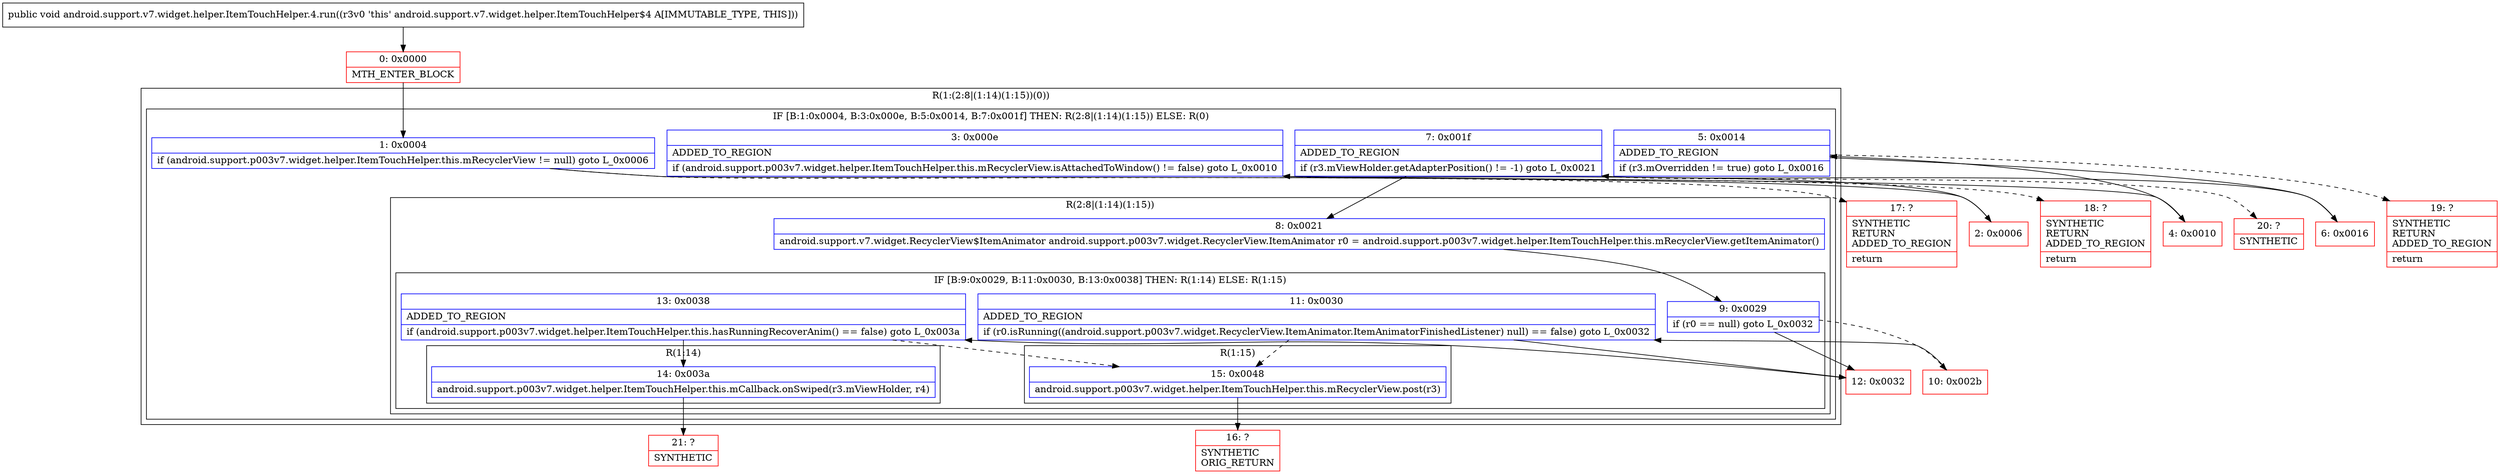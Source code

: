 digraph "CFG forandroid.support.v7.widget.helper.ItemTouchHelper.4.run()V" {
subgraph cluster_Region_2063170054 {
label = "R(1:(2:8|(1:14)(1:15))(0))";
node [shape=record,color=blue];
subgraph cluster_IfRegion_1219619782 {
label = "IF [B:1:0x0004, B:3:0x000e, B:5:0x0014, B:7:0x001f] THEN: R(2:8|(1:14)(1:15)) ELSE: R(0)";
node [shape=record,color=blue];
Node_1 [shape=record,label="{1\:\ 0x0004|if (android.support.p003v7.widget.helper.ItemTouchHelper.this.mRecyclerView != null) goto L_0x0006\l}"];
Node_3 [shape=record,label="{3\:\ 0x000e|ADDED_TO_REGION\l|if (android.support.p003v7.widget.helper.ItemTouchHelper.this.mRecyclerView.isAttachedToWindow() != false) goto L_0x0010\l}"];
Node_5 [shape=record,label="{5\:\ 0x0014|ADDED_TO_REGION\l|if (r3.mOverridden != true) goto L_0x0016\l}"];
Node_7 [shape=record,label="{7\:\ 0x001f|ADDED_TO_REGION\l|if (r3.mViewHolder.getAdapterPosition() != \-1) goto L_0x0021\l}"];
subgraph cluster_Region_1034253086 {
label = "R(2:8|(1:14)(1:15))";
node [shape=record,color=blue];
Node_8 [shape=record,label="{8\:\ 0x0021|android.support.v7.widget.RecyclerView$ItemAnimator android.support.p003v7.widget.RecyclerView.ItemAnimator r0 = android.support.p003v7.widget.helper.ItemTouchHelper.this.mRecyclerView.getItemAnimator()\l}"];
subgraph cluster_IfRegion_370779459 {
label = "IF [B:9:0x0029, B:11:0x0030, B:13:0x0038] THEN: R(1:14) ELSE: R(1:15)";
node [shape=record,color=blue];
Node_9 [shape=record,label="{9\:\ 0x0029|if (r0 == null) goto L_0x0032\l}"];
Node_11 [shape=record,label="{11\:\ 0x0030|ADDED_TO_REGION\l|if (r0.isRunning((android.support.p003v7.widget.RecyclerView.ItemAnimator.ItemAnimatorFinishedListener) null) == false) goto L_0x0032\l}"];
Node_13 [shape=record,label="{13\:\ 0x0038|ADDED_TO_REGION\l|if (android.support.p003v7.widget.helper.ItemTouchHelper.this.hasRunningRecoverAnim() == false) goto L_0x003a\l}"];
subgraph cluster_Region_382666934 {
label = "R(1:14)";
node [shape=record,color=blue];
Node_14 [shape=record,label="{14\:\ 0x003a|android.support.p003v7.widget.helper.ItemTouchHelper.this.mCallback.onSwiped(r3.mViewHolder, r4)\l}"];
}
subgraph cluster_Region_1638532027 {
label = "R(1:15)";
node [shape=record,color=blue];
Node_15 [shape=record,label="{15\:\ 0x0048|android.support.p003v7.widget.helper.ItemTouchHelper.this.mRecyclerView.post(r3)\l}"];
}
}
}
subgraph cluster_Region_1353870530 {
label = "R(0)";
node [shape=record,color=blue];
}
}
}
Node_0 [shape=record,color=red,label="{0\:\ 0x0000|MTH_ENTER_BLOCK\l}"];
Node_2 [shape=record,color=red,label="{2\:\ 0x0006}"];
Node_4 [shape=record,color=red,label="{4\:\ 0x0010}"];
Node_6 [shape=record,color=red,label="{6\:\ 0x0016}"];
Node_10 [shape=record,color=red,label="{10\:\ 0x002b}"];
Node_12 [shape=record,color=red,label="{12\:\ 0x0032}"];
Node_16 [shape=record,color=red,label="{16\:\ ?|SYNTHETIC\lORIG_RETURN\l}"];
Node_17 [shape=record,color=red,label="{17\:\ ?|SYNTHETIC\lRETURN\lADDED_TO_REGION\l|return\l}"];
Node_18 [shape=record,color=red,label="{18\:\ ?|SYNTHETIC\lRETURN\lADDED_TO_REGION\l|return\l}"];
Node_19 [shape=record,color=red,label="{19\:\ ?|SYNTHETIC\lRETURN\lADDED_TO_REGION\l|return\l}"];
Node_20 [shape=record,color=red,label="{20\:\ ?|SYNTHETIC\l}"];
Node_21 [shape=record,color=red,label="{21\:\ ?|SYNTHETIC\l}"];
MethodNode[shape=record,label="{public void android.support.v7.widget.helper.ItemTouchHelper.4.run((r3v0 'this' android.support.v7.widget.helper.ItemTouchHelper$4 A[IMMUTABLE_TYPE, THIS])) }"];
MethodNode -> Node_0;
Node_1 -> Node_2;
Node_1 -> Node_17[style=dashed];
Node_3 -> Node_4;
Node_3 -> Node_18[style=dashed];
Node_5 -> Node_6;
Node_5 -> Node_19[style=dashed];
Node_7 -> Node_8;
Node_7 -> Node_20[style=dashed];
Node_8 -> Node_9;
Node_9 -> Node_10[style=dashed];
Node_9 -> Node_12;
Node_11 -> Node_12;
Node_11 -> Node_15[style=dashed];
Node_13 -> Node_14;
Node_13 -> Node_15[style=dashed];
Node_14 -> Node_21;
Node_15 -> Node_16;
Node_0 -> Node_1;
Node_2 -> Node_3;
Node_4 -> Node_5;
Node_6 -> Node_7;
Node_10 -> Node_11;
Node_12 -> Node_13;
}

